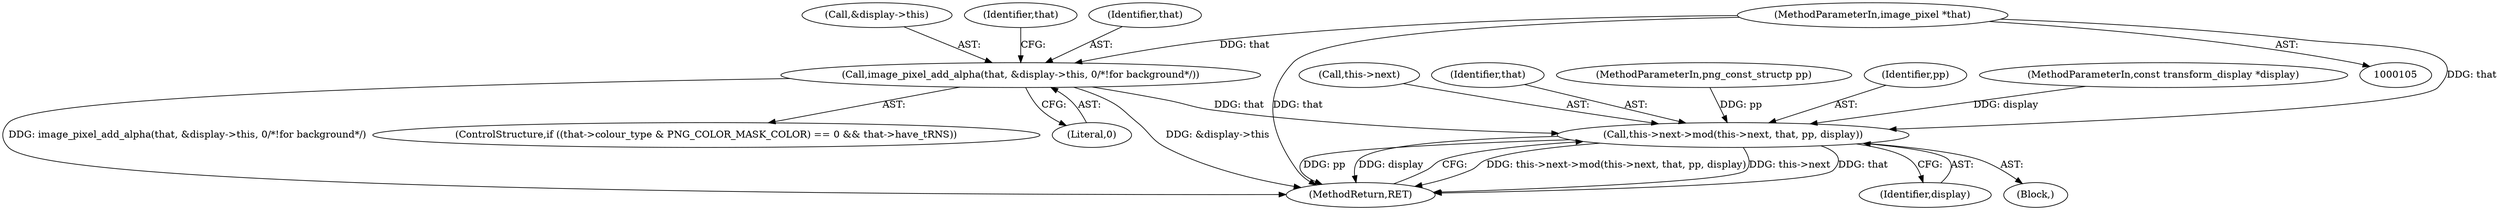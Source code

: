 digraph "0_Android_9d4853418ab2f754c2b63e091c29c5529b8b86ca_70@pointer" {
"1000123" [label="(Call,image_pixel_add_alpha(that, &display->this, 0/*!for background*/))"];
"1000107" [label="(MethodParameterIn,image_pixel *that)"];
"1000169" [label="(Call,this->next->mod(this->next, that, pp, display))"];
"1000169" [label="(Call,this->next->mod(this->next, that, pp, display))"];
"1000170" [label="(Call,this->next)"];
"1000123" [label="(Call,image_pixel_add_alpha(that, &display->this, 0/*!for background*/))"];
"1000125" [label="(Call,&display->this)"];
"1000111" [label="(ControlStructure,if ((that->colour_type & PNG_COLOR_MASK_COLOR) == 0 && that->have_tRNS))"];
"1000173" [label="(Identifier,that)"];
"1000175" [label="(Identifier,display)"];
"1000108" [label="(MethodParameterIn,png_const_structp pp)"];
"1000110" [label="(Block,)"];
"1000174" [label="(Identifier,pp)"];
"1000107" [label="(MethodParameterIn,image_pixel *that)"];
"1000129" [label="(Literal,0)"];
"1000133" [label="(Identifier,that)"];
"1000124" [label="(Identifier,that)"];
"1000176" [label="(MethodReturn,RET)"];
"1000109" [label="(MethodParameterIn,const transform_display *display)"];
"1000123" -> "1000111"  [label="AST: "];
"1000123" -> "1000129"  [label="CFG: "];
"1000124" -> "1000123"  [label="AST: "];
"1000125" -> "1000123"  [label="AST: "];
"1000129" -> "1000123"  [label="AST: "];
"1000133" -> "1000123"  [label="CFG: "];
"1000123" -> "1000176"  [label="DDG: &display->this"];
"1000123" -> "1000176"  [label="DDG: image_pixel_add_alpha(that, &display->this, 0/*!for background*/)"];
"1000107" -> "1000123"  [label="DDG: that"];
"1000123" -> "1000169"  [label="DDG: that"];
"1000107" -> "1000105"  [label="AST: "];
"1000107" -> "1000176"  [label="DDG: that"];
"1000107" -> "1000169"  [label="DDG: that"];
"1000169" -> "1000110"  [label="AST: "];
"1000169" -> "1000175"  [label="CFG: "];
"1000170" -> "1000169"  [label="AST: "];
"1000173" -> "1000169"  [label="AST: "];
"1000174" -> "1000169"  [label="AST: "];
"1000175" -> "1000169"  [label="AST: "];
"1000176" -> "1000169"  [label="CFG: "];
"1000169" -> "1000176"  [label="DDG: this->next->mod(this->next, that, pp, display)"];
"1000169" -> "1000176"  [label="DDG: this->next"];
"1000169" -> "1000176"  [label="DDG: that"];
"1000169" -> "1000176"  [label="DDG: pp"];
"1000169" -> "1000176"  [label="DDG: display"];
"1000108" -> "1000169"  [label="DDG: pp"];
"1000109" -> "1000169"  [label="DDG: display"];
}

